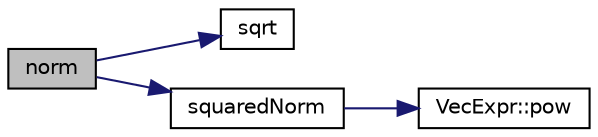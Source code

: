 digraph "norm"
{
 // LATEX_PDF_SIZE
  edge [fontname="Helvetica",fontsize="10",labelfontname="Helvetica",labelfontsize="10"];
  node [fontname="Helvetica",fontsize="10",shape=record];
  rankdir="LR";
  Node1 [label="norm",height=0.2,width=0.4,color="black", fillcolor="grey75", style="filled", fontcolor="black",tooltip="Vector norm."];
  Node1 -> Node2 [color="midnightblue",fontsize="10",style="solid",fontname="Helvetica"];
  Node2 [label="sqrt",height=0.2,width=0.4,color="black", fillcolor="white", style="filled",URL="$group__SIMD.html#ga54a1925ab40fb4249ea255072520de35",tooltip=" "];
  Node1 -> Node3 [color="midnightblue",fontsize="10",style="solid",fontname="Helvetica"];
  Node3 [label="squaredNorm",height=0.2,width=0.4,color="black", fillcolor="white", style="filled",URL="$util_8hpp.html#a5e0fb9c455913c187e6d7c116d64fd6e",tooltip="Squared norm."];
  Node3 -> Node4 [color="midnightblue",fontsize="10",style="solid",fontname="Helvetica"];
  Node4 [label="VecExpr::pow",height=0.2,width=0.4,color="black", fillcolor="white", style="filled",URL="$group__VecExpr.html#ga7fb255e1f2a1773d3cc6ff7bee1aadd2",tooltip=" "];
}
